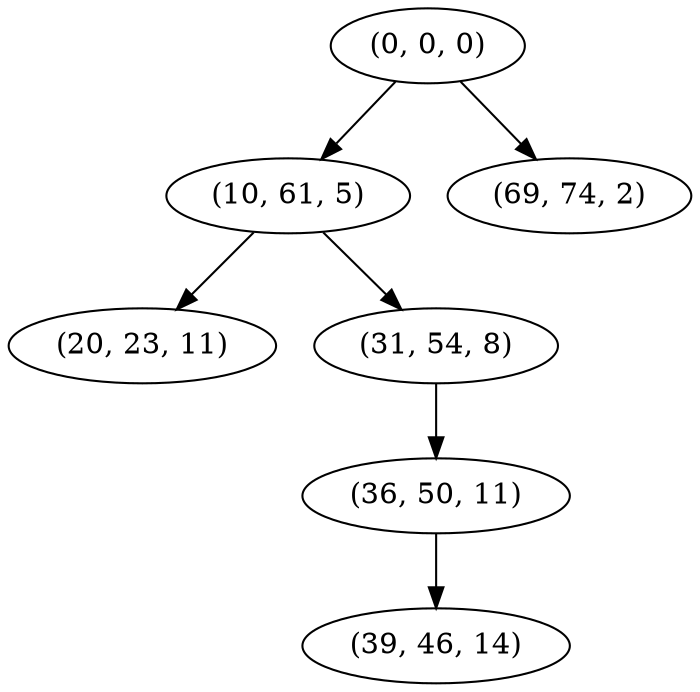 digraph tree {
    "(0, 0, 0)";
    "(10, 61, 5)";
    "(20, 23, 11)";
    "(31, 54, 8)";
    "(36, 50, 11)";
    "(39, 46, 14)";
    "(69, 74, 2)";
    "(0, 0, 0)" -> "(10, 61, 5)";
    "(0, 0, 0)" -> "(69, 74, 2)";
    "(10, 61, 5)" -> "(20, 23, 11)";
    "(10, 61, 5)" -> "(31, 54, 8)";
    "(31, 54, 8)" -> "(36, 50, 11)";
    "(36, 50, 11)" -> "(39, 46, 14)";
}
